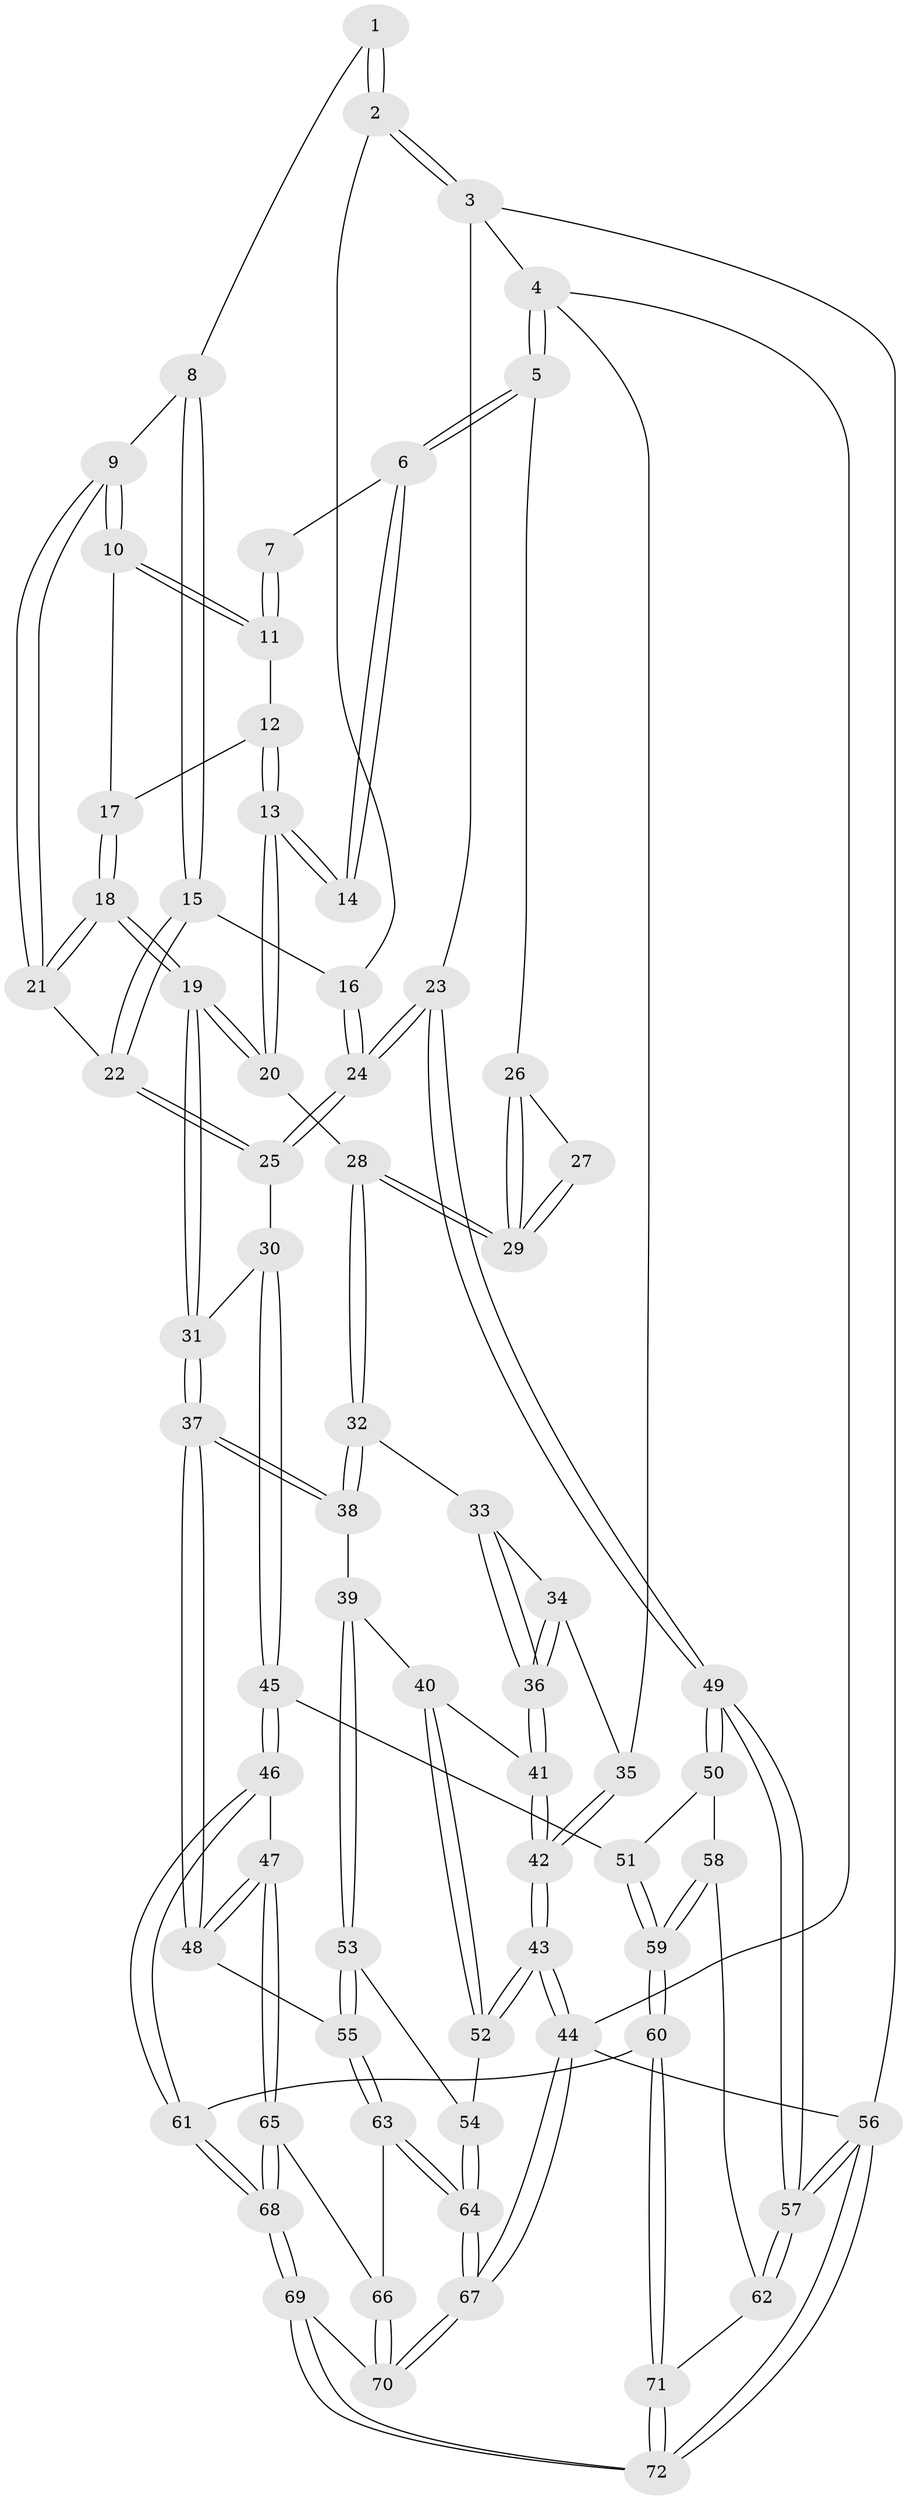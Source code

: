 // coarse degree distribution, {4: 0.37209302325581395, 7: 0.023255813953488372, 3: 0.11627906976744186, 5: 0.23255813953488372, 6: 0.23255813953488372, 2: 0.023255813953488372}
// Generated by graph-tools (version 1.1) at 2025/21/03/04/25 18:21:44]
// undirected, 72 vertices, 177 edges
graph export_dot {
graph [start="1"]
  node [color=gray90,style=filled];
  1 [pos="+0.7216852193644456+0"];
  2 [pos="+1+0"];
  3 [pos="+1+0"];
  4 [pos="+0+0"];
  5 [pos="+0+0"];
  6 [pos="+0.31513910482701335+0"];
  7 [pos="+0.5810302728974976+0"];
  8 [pos="+0.734976668831621+0.04991742620055984"];
  9 [pos="+0.6923092639614915+0.10805815857878248"];
  10 [pos="+0.6902315182503588+0.10694118004080458"];
  11 [pos="+0.5659334747613255+0.016159658739784328"];
  12 [pos="+0.5587128222886858+0.03829822453576469"];
  13 [pos="+0.4754686827475709+0.1527203585859231"];
  14 [pos="+0.4444132798957864+0.14447694185734217"];
  15 [pos="+0.8289645626805152+0.12971549150341918"];
  16 [pos="+0.8867387458453514+0.1017612854268492"];
  17 [pos="+0.6051399773360476+0.10890970552841119"];
  18 [pos="+0.6386485018426046+0.19984905608899048"];
  19 [pos="+0.6029815139933684+0.31093489791429874"];
  20 [pos="+0.5451385561017362+0.2709424724008343"];
  21 [pos="+0.6922086834125323+0.12862235797636626"];
  22 [pos="+0.7986575656270151+0.17579215455587485"];
  23 [pos="+1+0.4692527248967686"];
  24 [pos="+1+0.42556012912877567"];
  25 [pos="+0.7720537772740337+0.36909663259029424"];
  26 [pos="+0+0"];
  27 [pos="+0.3813940978079729+0.15824905662075572"];
  28 [pos="+0.30022210692101026+0.3240038712129946"];
  29 [pos="+0.3001167681155692+0.2727051353117797"];
  30 [pos="+0.6824002956091925+0.3873931953170779"];
  31 [pos="+0.6425992109119832+0.37490538866518064"];
  32 [pos="+0.29117145072922507+0.34256941264964774"];
  33 [pos="+0.17303321395180707+0.3334732868783974"];
  34 [pos="+0.03572161418703179+0.2651742751625207"];
  35 [pos="+0+0"];
  36 [pos="+0.10632684344011284+0.5338802454487349"];
  37 [pos="+0.38917127276697183+0.5578580485457811"];
  38 [pos="+0.34860079886696144+0.5439077892050612"];
  39 [pos="+0.23970476801619037+0.5854543383249206"];
  40 [pos="+0.14154876161114008+0.570420550362589"];
  41 [pos="+0.10628413537835218+0.5354977394690933"];
  42 [pos="+0+0.4672261503391972"];
  43 [pos="+0+0.8893361357983586"];
  44 [pos="+0+1"];
  45 [pos="+0.7054057814332638+0.6924720231401873"];
  46 [pos="+0.5936329916934818+0.7609166751287427"];
  47 [pos="+0.5499585095891135+0.7694642417403608"];
  48 [pos="+0.44625266197468494+0.6616791220949786"];
  49 [pos="+1+0.5429600481157113"];
  50 [pos="+0.9542452873039189+0.6546294091159865"];
  51 [pos="+0.7807320652521995+0.7046907305381721"];
  52 [pos="+0+0.7841946973366727"];
  53 [pos="+0.21255884059740865+0.757636770812774"];
  54 [pos="+0.11139807078483978+0.8063513639084526"];
  55 [pos="+0.2776863552227527+0.8241474088355883"];
  56 [pos="+1+1"];
  57 [pos="+1+0.8026650387531481"];
  58 [pos="+0.9042283986786974+0.8341011870659314"];
  59 [pos="+0.8337853242504766+0.9114593565099077"];
  60 [pos="+0.8290968074957437+0.9471514152236431"];
  61 [pos="+0.7217713512612424+0.9004000944255831"];
  62 [pos="+1+0.8943867932461746"];
  63 [pos="+0.2994332820771442+0.9183330563758395"];
  64 [pos="+0.24527545315367572+1"];
  65 [pos="+0.5324487566481747+0.812840367590437"];
  66 [pos="+0.4626487640703308+0.8528645492204634"];
  67 [pos="+0.20083912776069737+1"];
  68 [pos="+0.5772092030057056+1"];
  69 [pos="+0.5782925631308132+1"];
  70 [pos="+0.3715184199722881+1"];
  71 [pos="+0.8476681692624951+0.99029755330863"];
  72 [pos="+0.8174057836782133+1"];
  1 -- 2;
  1 -- 2;
  1 -- 8;
  2 -- 3;
  2 -- 3;
  2 -- 16;
  3 -- 4;
  3 -- 23;
  3 -- 56;
  4 -- 5;
  4 -- 5;
  4 -- 35;
  4 -- 44;
  5 -- 6;
  5 -- 6;
  5 -- 26;
  6 -- 7;
  6 -- 14;
  6 -- 14;
  7 -- 11;
  7 -- 11;
  8 -- 9;
  8 -- 15;
  8 -- 15;
  9 -- 10;
  9 -- 10;
  9 -- 21;
  9 -- 21;
  10 -- 11;
  10 -- 11;
  10 -- 17;
  11 -- 12;
  12 -- 13;
  12 -- 13;
  12 -- 17;
  13 -- 14;
  13 -- 14;
  13 -- 20;
  13 -- 20;
  15 -- 16;
  15 -- 22;
  15 -- 22;
  16 -- 24;
  16 -- 24;
  17 -- 18;
  17 -- 18;
  18 -- 19;
  18 -- 19;
  18 -- 21;
  18 -- 21;
  19 -- 20;
  19 -- 20;
  19 -- 31;
  19 -- 31;
  20 -- 28;
  21 -- 22;
  22 -- 25;
  22 -- 25;
  23 -- 24;
  23 -- 24;
  23 -- 49;
  23 -- 49;
  24 -- 25;
  24 -- 25;
  25 -- 30;
  26 -- 27;
  26 -- 29;
  26 -- 29;
  27 -- 29;
  27 -- 29;
  28 -- 29;
  28 -- 29;
  28 -- 32;
  28 -- 32;
  30 -- 31;
  30 -- 45;
  30 -- 45;
  31 -- 37;
  31 -- 37;
  32 -- 33;
  32 -- 38;
  32 -- 38;
  33 -- 34;
  33 -- 36;
  33 -- 36;
  34 -- 35;
  34 -- 36;
  34 -- 36;
  35 -- 42;
  35 -- 42;
  36 -- 41;
  36 -- 41;
  37 -- 38;
  37 -- 38;
  37 -- 48;
  37 -- 48;
  38 -- 39;
  39 -- 40;
  39 -- 53;
  39 -- 53;
  40 -- 41;
  40 -- 52;
  40 -- 52;
  41 -- 42;
  41 -- 42;
  42 -- 43;
  42 -- 43;
  43 -- 44;
  43 -- 44;
  43 -- 52;
  43 -- 52;
  44 -- 67;
  44 -- 67;
  44 -- 56;
  45 -- 46;
  45 -- 46;
  45 -- 51;
  46 -- 47;
  46 -- 61;
  46 -- 61;
  47 -- 48;
  47 -- 48;
  47 -- 65;
  47 -- 65;
  48 -- 55;
  49 -- 50;
  49 -- 50;
  49 -- 57;
  49 -- 57;
  50 -- 51;
  50 -- 58;
  51 -- 59;
  51 -- 59;
  52 -- 54;
  53 -- 54;
  53 -- 55;
  53 -- 55;
  54 -- 64;
  54 -- 64;
  55 -- 63;
  55 -- 63;
  56 -- 57;
  56 -- 57;
  56 -- 72;
  56 -- 72;
  57 -- 62;
  57 -- 62;
  58 -- 59;
  58 -- 59;
  58 -- 62;
  59 -- 60;
  59 -- 60;
  60 -- 61;
  60 -- 71;
  60 -- 71;
  61 -- 68;
  61 -- 68;
  62 -- 71;
  63 -- 64;
  63 -- 64;
  63 -- 66;
  64 -- 67;
  64 -- 67;
  65 -- 66;
  65 -- 68;
  65 -- 68;
  66 -- 70;
  66 -- 70;
  67 -- 70;
  67 -- 70;
  68 -- 69;
  68 -- 69;
  69 -- 70;
  69 -- 72;
  69 -- 72;
  71 -- 72;
  71 -- 72;
}
